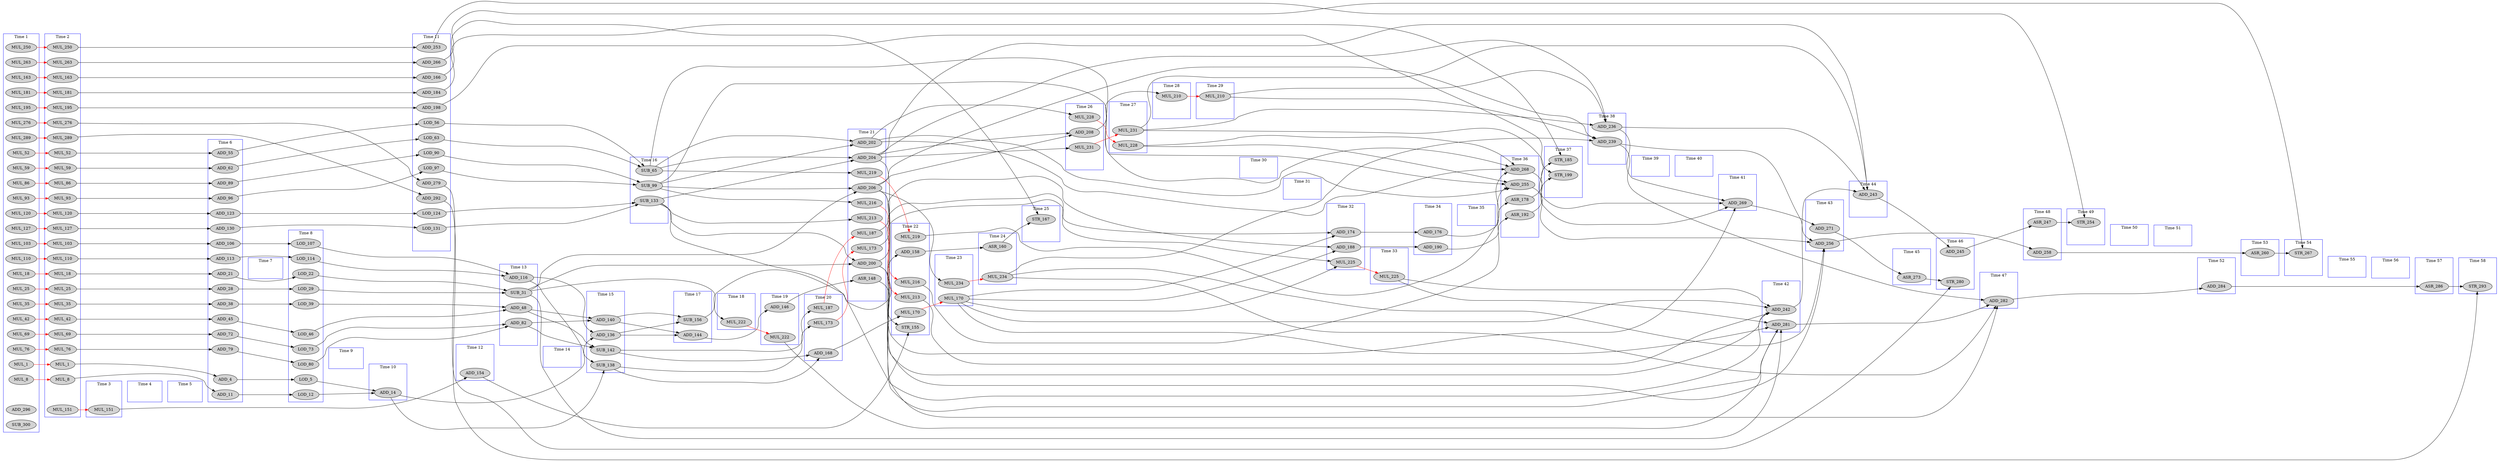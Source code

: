 digraph jpeg_fdct_islow_dfg__6 {
  rankdir = LR;
  newrank="true"
  subgraph cluster_1 {
    rank=same;
    node [style=filled];
    label = "Time 1";
    color = blue;
    pseudo_1 [style=invis];
    MUL_1_0 [label=MUL_1]
    MUL_8_0 [label=MUL_8]
    MUL_18_0 [label=MUL_18]
    MUL_25_0 [label=MUL_25]
    MUL_35_0 [label=MUL_35]
    MUL_42_0 [label=MUL_42]
    MUL_52_0 [label=MUL_52]
    MUL_59_0 [label=MUL_59]
    MUL_69_0 [label=MUL_69]
    MUL_76_0 [label=MUL_76]
    MUL_86_0 [label=MUL_86]
    MUL_93_0 [label=MUL_93]
    MUL_103_0 [label=MUL_103]
    MUL_110_0 [label=MUL_110]
    MUL_120_0 [label=MUL_120]
    MUL_127_0 [label=MUL_127]
    MUL_163_0 [label=MUL_163]
    MUL_181_0 [label=MUL_181]
    MUL_195_0 [label=MUL_195]
    MUL_250_0 [label=MUL_250]
    MUL_263_0 [label=MUL_263]
    MUL_276_0 [label=MUL_276]
    MUL_289_0 [label=MUL_289]
    ADD_296
    SUB_300
  }
  subgraph cluster_2 {
    rank=same;
    node [style=filled];
    label = "Time 2";
    color = blue;
    pseudo_2 [style=invis];
    MUL_1_1 [label=MUL_1]
    MUL_8_1 [label=MUL_8]
    MUL_18_1 [label=MUL_18]
    MUL_25_1 [label=MUL_25]
    MUL_35_1 [label=MUL_35]
    MUL_42_1 [label=MUL_42]
    MUL_52_1 [label=MUL_52]
    MUL_59_1 [label=MUL_59]
    MUL_69_1 [label=MUL_69]
    MUL_76_1 [label=MUL_76]
    MUL_86_1 [label=MUL_86]
    MUL_93_1 [label=MUL_93]
    MUL_103_1 [label=MUL_103]
    MUL_110_1 [label=MUL_110]
    MUL_120_1 [label=MUL_120]
    MUL_127_1 [label=MUL_127]
    MUL_151_0 [label=MUL_151]
    MUL_163_1 [label=MUL_163]
    MUL_181_1 [label=MUL_181]
    MUL_195_1 [label=MUL_195]
    MUL_250_1 [label=MUL_250]
    MUL_263_1 [label=MUL_263]
    MUL_276_1 [label=MUL_276]
    MUL_289_1 [label=MUL_289]
  }
  subgraph cluster_3 {
    rank=same;
    node [style=filled];
    label = "Time 3";
    color = blue;
    pseudo_3 [style=invis];
    MUL_151_1 [label=MUL_151]
  }
  subgraph cluster_4 {
    rank=same;
    node [style=filled];
    label = "Time 4";
    color = blue;
    pseudo_4 [style=invis];
  }
  subgraph cluster_5 {
    rank=same;
    node [style=filled];
    label = "Time 5";
    color = blue;
    pseudo_5 [style=invis];
  }
  subgraph cluster_6 {
    rank=same;
    node [style=filled];
    label = "Time 6";
    color = blue;
    pseudo_6 [style=invis];
    ADD_4
    ADD_11
    ADD_21
    ADD_28
    ADD_38
    ADD_45
    ADD_55
    ADD_62
    ADD_72
    ADD_79
    ADD_89
    ADD_96
    ADD_106
    ADD_113
    ADD_123
    ADD_130
  }
  subgraph cluster_7 {
    rank=same;
    node [style=filled];
    label = "Time 7";
    color = blue;
    pseudo_7 [style=invis];
  }
  subgraph cluster_8 {
    rank=same;
    node [style=filled];
    label = "Time 8";
    color = blue;
    pseudo_8 [style=invis];
    LOD_5
    LOD_12
    LOD_22
    LOD_29
    LOD_39
    LOD_46
    LOD_73
    LOD_80
    LOD_107
    LOD_114
  }
  subgraph cluster_9 {
    rank=same;
    node [style=filled];
    label = "Time 9";
    color = blue;
    pseudo_9 [style=invis];
  }
  subgraph cluster_10 {
    rank=same;
    node [style=filled];
    label = "Time 10";
    color = blue;
    pseudo_10 [style=invis];
    ADD_14
  }
  subgraph cluster_11 {
    rank=same;
    node [style=filled];
    label = "Time 11";
    color = blue;
    pseudo_11 [style=invis];
    LOD_56
    LOD_63
    LOD_90
    LOD_97
    LOD_124
    LOD_131
    ADD_166
    ADD_184
    ADD_198
    ADD_253
    ADD_266
    ADD_279
    ADD_292
  }
  subgraph cluster_12 {
    rank=same;
    node [style=filled];
    label = "Time 12";
    color = blue;
    pseudo_12 [style=invis];
    ADD_154
  }
  subgraph cluster_13 {
    rank=same;
    node [style=filled];
    label = "Time 13";
    color = blue;
    pseudo_13 [style=invis];
    SUB_31
    ADD_48
    ADD_82
    ADD_116
  }
  subgraph cluster_14 {
    rank=same;
    node [style=filled];
    label = "Time 14";
    color = blue;
    pseudo_14 [style=invis];
  }
  subgraph cluster_15 {
    rank=same;
    node [style=filled];
    label = "Time 15";
    color = blue;
    pseudo_15 [style=invis];
    ADD_136
    SUB_138
    ADD_140
    SUB_142
  }
  subgraph cluster_16 {
    rank=same;
    node [style=filled];
    label = "Time 16";
    color = blue;
    pseudo_16 [style=invis];
    SUB_65
    SUB_99
    SUB_133
  }
  subgraph cluster_17 {
    rank=same;
    node [style=filled];
    label = "Time 17";
    color = blue;
    pseudo_17 [style=invis];
    ADD_144
    SUB_156
  }
  subgraph cluster_18 {
    rank=same;
    node [style=filled];
    label = "Time 18";
    color = blue;
    pseudo_18 [style=invis];
    MUL_222_0 [label=MUL_222]
  }
  subgraph cluster_19 {
    rank=same;
    node [style=filled];
    label = "Time 19";
    color = blue;
    pseudo_19 [style=invis];
    ADD_146
    MUL_222_1 [label=MUL_222]
  }
  subgraph cluster_20 {
    rank=same;
    node [style=filled];
    label = "Time 20";
    color = blue;
    pseudo_20 [style=invis];
    ADD_168
    MUL_173_0 [label=MUL_173]
    MUL_187_0 [label=MUL_187]
  }
  subgraph cluster_21 {
    rank=same;
    node [style=filled];
    label = "Time 21";
    color = blue;
    pseudo_21 [style=invis];
    ASR_148
    MUL_173_1 [label=MUL_173]
    MUL_187_1 [label=MUL_187]
    ADD_200
    ADD_202
    ADD_204
    ADD_206
    MUL_213_0 [label=MUL_213]
    MUL_216_0 [label=MUL_216]
    MUL_219_0 [label=MUL_219]
  }
  subgraph cluster_22 {
    rank=same;
    node [style=filled];
    label = "Time 22";
    color = blue;
    pseudo_22 [style=invis];
    STR_155
    ADD_158
    MUL_170_0 [label=MUL_170]
    MUL_213_1 [label=MUL_213]
    MUL_216_1 [label=MUL_216]
    MUL_219_1 [label=MUL_219]
  }
  subgraph cluster_23 {
    rank=same;
    node [style=filled];
    label = "Time 23";
    color = blue;
    pseudo_23 [style=invis];
    MUL_170_1 [label=MUL_170]
    MUL_234_0 [label=MUL_234]
  }
  subgraph cluster_24 {
    rank=same;
    node [style=filled];
    label = "Time 24";
    color = blue;
    pseudo_24 [style=invis];
    ASR_160
    MUL_234_1 [label=MUL_234]
  }
  subgraph cluster_25 {
    rank=same;
    node [style=filled];
    label = "Time 25";
    color = blue;
    pseudo_25 [style=invis];
    STR_167
  }
  subgraph cluster_26 {
    rank=same;
    node [style=filled];
    label = "Time 26";
    color = blue;
    pseudo_26 [style=invis];
    ADD_208
    MUL_228_0 [label=MUL_228]
    MUL_231_0 [label=MUL_231]
  }
  subgraph cluster_27 {
    rank=same;
    node [style=filled];
    label = "Time 27";
    color = blue;
    pseudo_27 [style=invis];
    MUL_228_1 [label=MUL_228]
    MUL_231_1 [label=MUL_231]
  }
  subgraph cluster_28 {
    rank=same;
    node [style=filled];
    label = "Time 28";
    color = blue;
    pseudo_28 [style=invis];
    MUL_210_0 [label=MUL_210]
  }
  subgraph cluster_29 {
    rank=same;
    node [style=filled];
    label = "Time 29";
    color = blue;
    pseudo_29 [style=invis];
    MUL_210_1 [label=MUL_210]
  }
  subgraph cluster_30 {
    rank=same;
    node [style=filled];
    label = "Time 30";
    color = blue;
    pseudo_30 [style=invis];
  }
  subgraph cluster_31 {
    rank=same;
    node [style=filled];
    label = "Time 31";
    color = blue;
    pseudo_31 [style=invis];
  }
  subgraph cluster_32 {
    rank=same;
    node [style=filled];
    label = "Time 32";
    color = blue;
    pseudo_32 [style=invis];
    ADD_174
    ADD_188
    MUL_225_0 [label=MUL_225]
  }
  subgraph cluster_33 {
    rank=same;
    node [style=filled];
    label = "Time 33";
    color = blue;
    pseudo_33 [style=invis];
    MUL_225_1 [label=MUL_225]
  }
  subgraph cluster_34 {
    rank=same;
    node [style=filled];
    label = "Time 34";
    color = blue;
    pseudo_34 [style=invis];
    ADD_176
    ADD_190
  }
  subgraph cluster_35 {
    rank=same;
    node [style=filled];
    label = "Time 35";
    color = blue;
    pseudo_35 [style=invis];
  }
  subgraph cluster_36 {
    rank=same;
    node [style=filled];
    label = "Time 36";
    color = blue;
    pseudo_36 [style=invis];
    ASR_178
    ASR_192
    ADD_255
    ADD_268
  }
  subgraph cluster_37 {
    rank=same;
    node [style=filled];
    label = "Time 37";
    color = blue;
    pseudo_37 [style=invis];
    STR_185
    STR_199
  }
  subgraph cluster_38 {
    rank=same;
    node [style=filled];
    label = "Time 38";
    color = blue;
    pseudo_38 [style=invis];
    ADD_236
    ADD_239
  }
  subgraph cluster_39 {
    rank=same;
    node [style=filled];
    label = "Time 39";
    color = blue;
    pseudo_39 [style=invis];
  }
  subgraph cluster_40 {
    rank=same;
    node [style=filled];
    label = "Time 40";
    color = blue;
    pseudo_40 [style=invis];
  }
  subgraph cluster_41 {
    rank=same;
    node [style=filled];
    label = "Time 41";
    color = blue;
    pseudo_41 [style=invis];
    ADD_269
  }
  subgraph cluster_42 {
    rank=same;
    node [style=filled];
    label = "Time 42";
    color = blue;
    pseudo_42 [style=invis];
    ADD_242
    ADD_281
  }
  subgraph cluster_43 {
    rank=same;
    node [style=filled];
    label = "Time 43";
    color = blue;
    pseudo_43 [style=invis];
    ADD_256
    ADD_271
  }
  subgraph cluster_44 {
    rank=same;
    node [style=filled];
    label = "Time 44";
    color = blue;
    pseudo_44 [style=invis];
    ADD_243
  }
  subgraph cluster_45 {
    rank=same;
    node [style=filled];
    label = "Time 45";
    color = blue;
    pseudo_45 [style=invis];
    ASR_273
  }
  subgraph cluster_46 {
    rank=same;
    node [style=filled];
    label = "Time 46";
    color = blue;
    pseudo_46 [style=invis];
    ADD_245
    STR_280
  }
  subgraph cluster_47 {
    rank=same;
    node [style=filled];
    label = "Time 47";
    color = blue;
    pseudo_47 [style=invis];
    ADD_282
  }
  subgraph cluster_48 {
    rank=same;
    node [style=filled];
    label = "Time 48";
    color = blue;
    pseudo_48 [style=invis];
    ASR_247
    ADD_258
  }
  subgraph cluster_49 {
    rank=same;
    node [style=filled];
    label = "Time 49";
    color = blue;
    pseudo_49 [style=invis];
    STR_254
  }
  subgraph cluster_50 {
    rank=same;
    node [style=filled];
    label = "Time 50";
    color = blue;
    pseudo_50 [style=invis];
  }
  subgraph cluster_51 {
    rank=same;
    node [style=filled];
    label = "Time 51";
    color = blue;
    pseudo_51 [style=invis];
  }
  subgraph cluster_52 {
    rank=same;
    node [style=filled];
    label = "Time 52";
    color = blue;
    pseudo_52 [style=invis];
    ADD_284
  }
  subgraph cluster_53 {
    rank=same;
    node [style=filled];
    label = "Time 53";
    color = blue;
    pseudo_53 [style=invis];
    ASR_260
  }
  subgraph cluster_54 {
    rank=same;
    node [style=filled];
    label = "Time 54";
    color = blue;
    pseudo_54 [style=invis];
    STR_267
  }
  subgraph cluster_55 {
    rank=same;
    node [style=filled];
    label = "Time 55";
    color = blue;
    pseudo_55 [style=invis];
  }
  subgraph cluster_56 {
    rank=same;
    node [style=filled];
    label = "Time 56";
    color = blue;
    pseudo_56 [style=invis];
  }
  subgraph cluster_57 {
    rank=same;
    node [style=filled];
    label = "Time 57";
    color = blue;
    pseudo_57 [style=invis];
    ASR_286
  }
  subgraph cluster_58 {
    rank=same;
    node [style=filled];
    label = "Time 58";
    color = blue;
    pseudo_58 [style=invis];
    STR_293
  }
    pseudo_1->pseudo_2 [style=invis];
    pseudo_2->pseudo_3 [style=invis];
    pseudo_3->pseudo_4 [style=invis];
    pseudo_4->pseudo_5 [style=invis];
    pseudo_5->pseudo_6 [style=invis];
    pseudo_6->pseudo_7 [style=invis];
    pseudo_7->pseudo_8 [style=invis];
    pseudo_8->pseudo_9 [style=invis];
    pseudo_9->pseudo_10 [style=invis];
    pseudo_10->pseudo_11 [style=invis];
    pseudo_11->pseudo_12 [style=invis];
    pseudo_12->pseudo_13 [style=invis];
    pseudo_13->pseudo_14 [style=invis];
    pseudo_14->pseudo_15 [style=invis];
    pseudo_15->pseudo_16 [style=invis];
    pseudo_16->pseudo_17 [style=invis];
    pseudo_17->pseudo_18 [style=invis];
    pseudo_18->pseudo_19 [style=invis];
    pseudo_19->pseudo_20 [style=invis];
    pseudo_20->pseudo_21 [style=invis];
    pseudo_21->pseudo_22 [style=invis];
    pseudo_22->pseudo_23 [style=invis];
    pseudo_23->pseudo_24 [style=invis];
    pseudo_24->pseudo_25 [style=invis];
    pseudo_25->pseudo_26 [style=invis];
    pseudo_26->pseudo_27 [style=invis];
    pseudo_27->pseudo_28 [style=invis];
    pseudo_28->pseudo_29 [style=invis];
    pseudo_29->pseudo_30 [style=invis];
    pseudo_30->pseudo_31 [style=invis];
    pseudo_31->pseudo_32 [style=invis];
    pseudo_32->pseudo_33 [style=invis];
    pseudo_33->pseudo_34 [style=invis];
    pseudo_34->pseudo_35 [style=invis];
    pseudo_35->pseudo_36 [style=invis];
    pseudo_36->pseudo_37 [style=invis];
    pseudo_37->pseudo_38 [style=invis];
    pseudo_38->pseudo_39 [style=invis];
    pseudo_39->pseudo_40 [style=invis];
    pseudo_40->pseudo_41 [style=invis];
    pseudo_41->pseudo_42 [style=invis];
    pseudo_42->pseudo_43 [style=invis];
    pseudo_43->pseudo_44 [style=invis];
    pseudo_44->pseudo_45 [style=invis];
    pseudo_45->pseudo_46 [style=invis];
    pseudo_46->pseudo_47 [style=invis];
    pseudo_47->pseudo_48 [style=invis];
    pseudo_48->pseudo_49 [style=invis];
    pseudo_49->pseudo_50 [style=invis];
    pseudo_50->pseudo_51 [style=invis];
    pseudo_51->pseudo_52 [style=invis];
    pseudo_52->pseudo_53 [style=invis];
    pseudo_53->pseudo_54 [style=invis];
    pseudo_54->pseudo_55 [style=invis];
    pseudo_55->pseudo_56 [style=invis];
    pseudo_56->pseudo_57 [style=invis];
    pseudo_57->pseudo_58 [style=invis];
    MUL_1_0 -> MUL_1_1 [color=red];
    MUL_8_0 -> MUL_8_1 [color=red];
    MUL_18_0 -> MUL_18_1 [color=red];
    MUL_25_0 -> MUL_25_1 [color=red];
    MUL_35_0 -> MUL_35_1 [color=red];
    MUL_42_0 -> MUL_42_1 [color=red];
    MUL_52_0 -> MUL_52_1 [color=red];
    MUL_59_0 -> MUL_59_1 [color=red];
    MUL_69_0 -> MUL_69_1 [color=red];
    MUL_76_0 -> MUL_76_1 [color=red];
    MUL_86_0 -> MUL_86_1 [color=red];
    MUL_93_0 -> MUL_93_1 [color=red];
    MUL_103_0 -> MUL_103_1 [color=red];
    MUL_110_0 -> MUL_110_1 [color=red];
    MUL_120_0 -> MUL_120_1 [color=red];
    MUL_127_0 -> MUL_127_1 [color=red];
    MUL_151_0 -> MUL_151_1 [color=red];
    MUL_163_0 -> MUL_163_1 [color=red];
    MUL_170_0 -> MUL_170_1 [color=red];
    MUL_173_0 -> MUL_173_1 [color=red];
    MUL_181_0 -> MUL_181_1 [color=red];
    MUL_187_0 -> MUL_187_1 [color=red];
    MUL_195_0 -> MUL_195_1 [color=red];
    MUL_210_0 -> MUL_210_1 [color=red];
    MUL_213_0 -> MUL_213_1 [color=red];
    MUL_216_0 -> MUL_216_1 [color=red];
    MUL_219_0 -> MUL_219_1 [color=red];
    MUL_222_0 -> MUL_222_1 [color=red];
    MUL_225_0 -> MUL_225_1 [color=red];
    MUL_228_0 -> MUL_228_1 [color=red];
    MUL_231_0 -> MUL_231_1 [color=red];
    MUL_234_0 -> MUL_234_1 [color=red];
    MUL_250_0 -> MUL_250_1 [color=red];
    MUL_263_0 -> MUL_263_1 [color=red];
    MUL_276_0 -> MUL_276_1 [color=red];
    MUL_289_0 -> MUL_289_1 [color=red];
    MUL_1_1 -> ADD_4 [ name = 1 ];
    ADD_4 -> LOD_5 [ name = 2 ];
    LOD_5 -> ADD_14 [ name = 3 ];
    MUL_8_1 -> ADD_11 [ name = 5 ];
    ADD_11 -> LOD_12 [ name = 6 ];
    LOD_12 -> ADD_14 [ name = 7 ];
    ADD_14 -> ADD_136 [ name = 8 ];
    ADD_14 -> SUB_138 [ name = 9 ];
    MUL_18_1 -> ADD_21 [ name = 11 ];
    ADD_21 -> LOD_22 [ name = 12 ];
    LOD_22 -> SUB_31 [ name = 13 ];
    MUL_25_1 -> ADD_28 [ name = 15 ];
    ADD_28 -> LOD_29 [ name = 16 ];
    LOD_29 -> SUB_31 [ name = 17 ];
    SUB_31 -> ADD_200 [ name = 18 ];
    SUB_31 -> ADD_206 [ name = 19 ];
    SUB_31 -> MUL_222_0 [ name = 20 ];
    SUB_31 -> ADD_281 [ name = 21 ];
    MUL_35_1 -> ADD_38 [ name = 23 ];
    ADD_38 -> LOD_39 [ name = 24 ];
    LOD_39 -> ADD_48 [ name = 25 ];
    MUL_42_1 -> ADD_45 [ name = 27 ];
    ADD_45 -> LOD_46 [ name = 28 ];
    LOD_46 -> ADD_48 [ name = 29 ];
    ADD_48 -> ADD_140 [ name = 30 ];
    ADD_48 -> SUB_142 [ name = 31 ];
    MUL_52_1 -> ADD_55 [ name = 33 ];
    ADD_55 -> LOD_56 [ name = 34 ];
    LOD_56 -> SUB_65 [ name = 35 ];
    MUL_59_1 -> ADD_62 [ name = 37 ];
    ADD_62 -> LOD_63 [ name = 38 ];
    LOD_63 -> SUB_65 [ name = 39 ];
    SUB_65 -> ADD_202 [ name = 40 ];
    SUB_65 -> ADD_204 [ name = 41 ];
    SUB_65 -> MUL_219_0 [ name = 42 ];
    SUB_65 -> ADD_268 [ name = 43 ];
    MUL_69_1 -> ADD_72 [ name = 45 ];
    ADD_72 -> LOD_73 [ name = 46 ];
    LOD_73 -> ADD_82 [ name = 47 ];
    MUL_76_1 -> ADD_79 [ name = 49 ];
    ADD_79 -> LOD_80 [ name = 50 ];
    LOD_80 -> ADD_82 [ name = 51 ];
    ADD_82 -> ADD_140 [ name = 52 ];
    ADD_82 -> SUB_142 [ name = 53 ];
    MUL_86_1 -> ADD_89 [ name = 55 ];
    ADD_89 -> LOD_90 [ name = 56 ];
    LOD_90 -> SUB_99 [ name = 57 ];
    MUL_93_1 -> ADD_96 [ name = 59 ];
    ADD_96 -> LOD_97 [ name = 60 ];
    LOD_97 -> SUB_99 [ name = 61 ];
    SUB_99 -> ADD_202 [ name = 62 ];
    SUB_99 -> ADD_206 [ name = 63 ];
    SUB_99 -> MUL_216_0 [ name = 64 ];
    SUB_99 -> ADD_255 [ name = 65 ];
    MUL_103_1 -> ADD_106 [ name = 67 ];
    ADD_106 -> LOD_107 [ name = 68 ];
    LOD_107 -> ADD_116 [ name = 69 ];
    MUL_110_1 -> ADD_113 [ name = 71 ];
    ADD_113 -> LOD_114 [ name = 72 ];
    LOD_114 -> ADD_116 [ name = 73 ];
    ADD_116 -> ADD_136 [ name = 74 ];
    ADD_116 -> SUB_138 [ name = 75 ];
    MUL_120_1 -> ADD_123 [ name = 77 ];
    ADD_123 -> LOD_124 [ name = 78 ];
    LOD_124 -> SUB_133 [ name = 79 ];
    MUL_127_1 -> ADD_130 [ name = 81 ];
    ADD_130 -> LOD_131 [ name = 82 ];
    LOD_131 -> SUB_133 [ name = 83 ];
    SUB_133 -> ADD_200 [ name = 84 ];
    SUB_133 -> ADD_204 [ name = 85 ];
    SUB_133 -> MUL_213_0 [ name = 86 ];
    SUB_133 -> ADD_242 [ name = 87 ];
    ADD_136 -> ADD_144 [ name = 88 ];
    ADD_136 -> SUB_156 [ name = 89 ];
    SUB_138 -> ADD_168 [ name = 90 ];
    SUB_138 -> MUL_173_0 [ name = 91 ];
    ADD_140 -> ADD_144 [ name = 92 ];
    ADD_140 -> SUB_156 [ name = 93 ];
    SUB_142 -> ADD_168 [ name = 94 ];
    SUB_142 -> MUL_187_0 [ name = 95 ];
    ADD_144 -> ADD_146 [ name = 96 ];
    ADD_146 -> ASR_148 [ name = 98 ];
    ASR_148 -> STR_155 [ name = 100 ];
    MUL_151_1 -> ADD_154 [ name = 102 ];
    ADD_154 -> STR_155 [ name = 103 ];
    SUB_156 -> ADD_158 [ name = 104 ];
    ADD_158 -> ASR_160 [ name = 106 ];
    ASR_160 -> STR_167 [ name = 108 ];
    MUL_163_1 -> ADD_166 [ name = 110 ];
    ADD_166 -> STR_167 [ name = 111 ];
    ADD_168 -> MUL_170_0 [ name = 112 ];
    MUL_170_1 -> ADD_174 [ name = 114 ];
    MUL_170_1 -> ADD_188 [ name = 115 ];
    MUL_170_1 -> MUL_225_0 [ name = 116 ];
    MUL_170_1 -> ADD_242 [ name = 117 ];
    MUL_170_1 -> ADD_281 [ name = 118 ];
    MUL_173_1 -> ADD_174 [ name = 120 ];
    ADD_174 -> ADD_176 [ name = 121 ];
    ADD_176 -> ASR_178 [ name = 123 ];
    ASR_178 -> STR_185 [ name = 125 ];
    MUL_181_1 -> ADD_184 [ name = 127 ];
    ADD_184 -> STR_185 [ name = 128 ];
    MUL_187_1 -> ADD_188 [ name = 130 ];
    ADD_188 -> ADD_190 [ name = 131 ];
    ADD_190 -> ASR_192 [ name = 133 ];
    ASR_192 -> STR_199 [ name = 135 ];
    MUL_195_1 -> ADD_198 [ name = 137 ];
    ADD_198 -> STR_199 [ name = 138 ];
    ADD_200 -> MUL_225_0 [ name = 139 ];
    ADD_200 -> ADD_242 [ name = 140 ];
    ADD_200 -> ADD_281 [ name = 141 ];
    ADD_202 -> MUL_228_0 [ name = 142 ];
    ADD_202 -> ADD_255 [ name = 143 ];
    ADD_202 -> ADD_268 [ name = 144 ];
    ADD_204 -> ADD_208 [ name = 145 ];
    ADD_204 -> MUL_231_0 [ name = 146 ];
    ADD_204 -> ADD_236 [ name = 147 ];
    ADD_204 -> ADD_243 [ name = 148 ];
    ADD_204 -> ADD_269 [ name = 149 ];
    ADD_206 -> ADD_208 [ name = 150 ];
    ADD_206 -> MUL_234_0 [ name = 151 ];
    ADD_206 -> ADD_239 [ name = 152 ];
    ADD_206 -> ADD_256 [ name = 153 ];
    ADD_206 -> ADD_282 [ name = 154 ];
    ADD_208 -> MUL_210_0 [ name = 155 ];
    MUL_210_1 -> ADD_236 [ name = 157 ];
    MUL_210_1 -> ADD_239 [ name = 158 ];
    MUL_213_1 -> ADD_242 [ name = 160 ];
    MUL_216_1 -> ADD_255 [ name = 162 ];
    MUL_219_1 -> ADD_268 [ name = 164 ];
    MUL_222_1 -> ADD_281 [ name = 166 ];
    MUL_225_1 -> ADD_242 [ name = 168 ];
    MUL_225_1 -> ADD_281 [ name = 169 ];
    MUL_228_1 -> ADD_255 [ name = 171 ];
    MUL_228_1 -> ADD_268 [ name = 172 ];
    MUL_231_1 -> ADD_236 [ name = 174 ];
    MUL_231_1 -> ADD_243 [ name = 175 ];
    MUL_231_1 -> ADD_269 [ name = 176 ];
    MUL_234_1 -> ADD_239 [ name = 178 ];
    MUL_234_1 -> ADD_256 [ name = 179 ];
    MUL_234_1 -> ADD_282 [ name = 180 ];
    ADD_236 -> ADD_243 [ name = 181 ];
    ADD_236 -> ADD_269 [ name = 182 ];
    ADD_239 -> ADD_256 [ name = 183 ];
    ADD_239 -> ADD_282 [ name = 184 ];
    ADD_242 -> ADD_243 [ name = 185 ];
    ADD_243 -> ADD_245 [ name = 186 ];
    ADD_245 -> ASR_247 [ name = 188 ];
    ASR_247 -> STR_254 [ name = 190 ];
    MUL_250_1 -> ADD_253 [ name = 192 ];
    ADD_253 -> STR_254 [ name = 193 ];
    ADD_255 -> ADD_256 [ name = 194 ];
    ADD_256 -> ADD_258 [ name = 195 ];
    ADD_258 -> ASR_260 [ name = 197 ];
    ASR_260 -> STR_267 [ name = 199 ];
    MUL_263_1 -> ADD_266 [ name = 201 ];
    ADD_266 -> STR_267 [ name = 202 ];
    ADD_268 -> ADD_269 [ name = 203 ];
    ADD_269 -> ADD_271 [ name = 204 ];
    ADD_271 -> ASR_273 [ name = 206 ];
    ASR_273 -> STR_280 [ name = 208 ];
    MUL_276_1 -> ADD_279 [ name = 210 ];
    ADD_279 -> STR_280 [ name = 211 ];
    ADD_281 -> ADD_282 [ name = 212 ];
    ADD_282 -> ADD_284 [ name = 213 ];
    ADD_284 -> ASR_286 [ name = 215 ];
    ASR_286 -> STR_293 [ name = 217 ];
    MUL_289_1 -> ADD_292 [ name = 219 ];
    ADD_292 -> STR_293 [ name = 220 ];
}